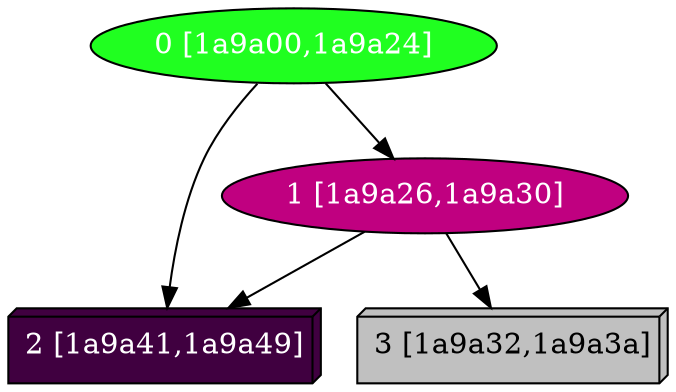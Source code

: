 diGraph libnss3{
	libnss3_0  [style=filled fillcolor="#20FF20" fontcolor="#ffffff" shape=oval label="0 [1a9a00,1a9a24]"]
	libnss3_1  [style=filled fillcolor="#C00080" fontcolor="#ffffff" shape=oval label="1 [1a9a26,1a9a30]"]
	libnss3_2  [style=filled fillcolor="#400040" fontcolor="#ffffff" shape=box3d label="2 [1a9a41,1a9a49]"]
	libnss3_3  [style=filled fillcolor="#C0C0C0" fontcolor="#000000" shape=box3d label="3 [1a9a32,1a9a3a]"]

	libnss3_0 -> libnss3_1
	libnss3_0 -> libnss3_2
	libnss3_1 -> libnss3_2
	libnss3_1 -> libnss3_3
}